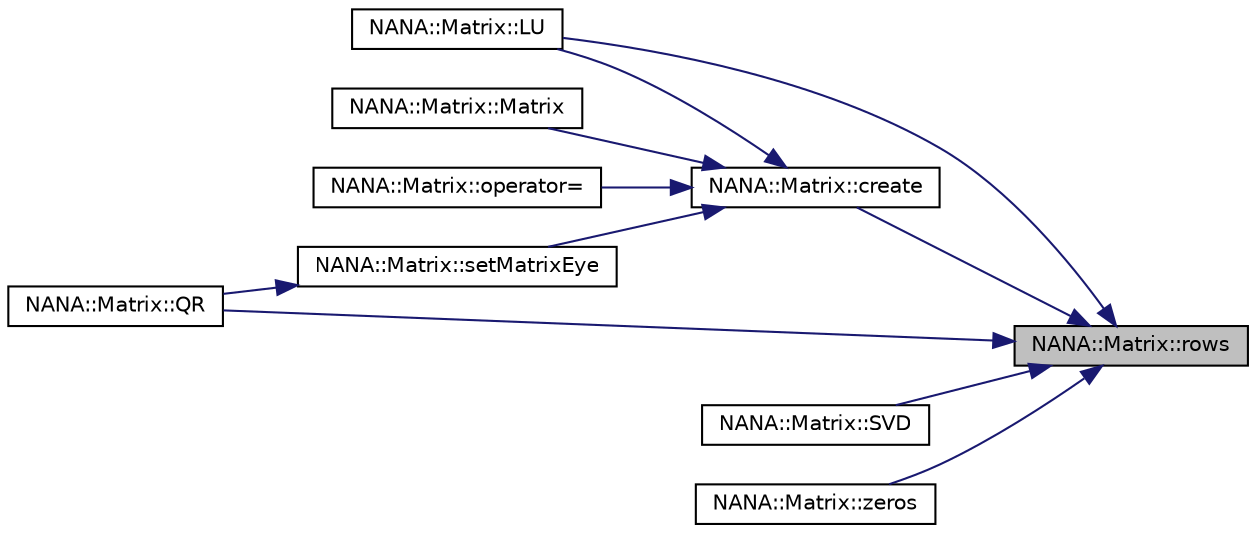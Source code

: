 digraph "NANA::Matrix::rows"
{
 // LATEX_PDF_SIZE
  edge [fontname="Helvetica",fontsize="10",labelfontname="Helvetica",labelfontsize="10"];
  node [fontname="Helvetica",fontsize="10",shape=record];
  rankdir="RL";
  Node1 [label="NANA::Matrix::rows",height=0.2,width=0.4,color="black", fillcolor="grey75", style="filled", fontcolor="black",tooltip="获取矩阵的行数"];
  Node1 -> Node2 [dir="back",color="midnightblue",fontsize="10",style="solid",fontname="Helvetica"];
  Node2 [label="NANA::Matrix::create",height=0.2,width=0.4,color="black", fillcolor="white", style="filled",URL="$class_n_a_n_a_1_1_matrix.html#a9143733c65d050c962bb9ea8fe03d19b",tooltip="申请内存"];
  Node2 -> Node3 [dir="back",color="midnightblue",fontsize="10",style="solid",fontname="Helvetica"];
  Node3 [label="NANA::Matrix::LU",height=0.2,width=0.4,color="black", fillcolor="white", style="filled",URL="$class_n_a_n_a_1_1_matrix.html#a4fa999237fe4b55b662bcd8e38707d1e",tooltip="实现矩阵的LU分解"];
  Node2 -> Node4 [dir="back",color="midnightblue",fontsize="10",style="solid",fontname="Helvetica"];
  Node4 [label="NANA::Matrix::Matrix",height=0.2,width=0.4,color="black", fillcolor="white", style="filled",URL="$class_n_a_n_a_1_1_matrix.html#a200779713f922b3c87ad193b3ea7f6b4",tooltip="构造函数，主动申请与管理内存"];
  Node2 -> Node5 [dir="back",color="midnightblue",fontsize="10",style="solid",fontname="Helvetica"];
  Node5 [label="NANA::Matrix::operator=",height=0.2,width=0.4,color="black", fillcolor="white", style="filled",URL="$class_n_a_n_a_1_1_matrix.html#af8f91cc9e267b3c55d0b8e6cb80351c4",tooltip="等于时"];
  Node2 -> Node6 [dir="back",color="midnightblue",fontsize="10",style="solid",fontname="Helvetica"];
  Node6 [label="NANA::Matrix::setMatrixEye",height=0.2,width=0.4,color="black", fillcolor="white", style="filled",URL="$class_n_a_n_a_1_1_matrix.html#a0a5423a5d4ad70b3225216b7a6542ee4",tooltip="将当前矩阵设置为单位矩阵"];
  Node6 -> Node7 [dir="back",color="midnightblue",fontsize="10",style="solid",fontname="Helvetica"];
  Node7 [label="NANA::Matrix::QR",height=0.2,width=0.4,color="black", fillcolor="white", style="filled",URL="$class_n_a_n_a_1_1_matrix.html#aa7c0b878879e366512929f60b01b883b",tooltip="基于豪斯荷尔德变换实现矩阵的QR分解"];
  Node1 -> Node3 [dir="back",color="midnightblue",fontsize="10",style="solid",fontname="Helvetica"];
  Node1 -> Node7 [dir="back",color="midnightblue",fontsize="10",style="solid",fontname="Helvetica"];
  Node1 -> Node8 [dir="back",color="midnightblue",fontsize="10",style="solid",fontname="Helvetica"];
  Node8 [label="NANA::Matrix::SVD",height=0.2,width=0.4,color="black", fillcolor="white", style="filled",URL="$class_n_a_n_a_1_1_matrix.html#a4775a59577813d3d7de3cd5f5f24b29d",tooltip="实现奇异值分解"];
  Node1 -> Node9 [dir="back",color="midnightblue",fontsize="10",style="solid",fontname="Helvetica"];
  Node9 [label="NANA::Matrix::zeros",height=0.2,width=0.4,color="black", fillcolor="white", style="filled",URL="$class_n_a_n_a_1_1_matrix.html#aca43ab15a7bcbb1b79bba0e384064194",tooltip="生成全0矩阵"];
}
